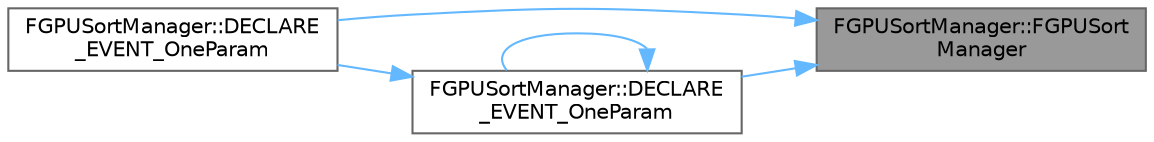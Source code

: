 digraph "FGPUSortManager::FGPUSortManager"
{
 // INTERACTIVE_SVG=YES
 // LATEX_PDF_SIZE
  bgcolor="transparent";
  edge [fontname=Helvetica,fontsize=10,labelfontname=Helvetica,labelfontsize=10];
  node [fontname=Helvetica,fontsize=10,shape=box,height=0.2,width=0.4];
  rankdir="RL";
  Node1 [id="Node000001",label="FGPUSortManager::FGPUSort\lManager",height=0.2,width=0.4,color="gray40", fillcolor="grey60", style="filled", fontcolor="black",tooltip="Creates the sort manager, this is when the settings are configured."];
  Node1 -> Node2 [id="edge1_Node000001_Node000002",dir="back",color="steelblue1",style="solid",tooltip=" "];
  Node2 [id="Node000002",label="FGPUSortManager::DECLARE\l_EVENT_OneParam",height=0.2,width=0.4,color="grey40", fillcolor="white", style="filled",URL="$d0/dbd/classFGPUSortManager.html#aadce643f691f3c8a2cced621ad513a6b",tooltip="Event to register and receive post-postrender notification."];
  Node1 -> Node3 [id="edge2_Node000001_Node000003",dir="back",color="steelblue1",style="solid",tooltip=" "];
  Node3 [id="Node000003",label="FGPUSortManager::DECLARE\l_EVENT_OneParam",height=0.2,width=0.4,color="grey40", fillcolor="white", style="filled",URL="$d0/dbd/classFGPUSortManager.html#a9f008e4860a473b48b508711b251fbd8",tooltip="Event to register and receive post-prerender notification."];
  Node3 -> Node2 [id="edge3_Node000003_Node000002",dir="back",color="steelblue1",style="solid",tooltip=" "];
  Node3 -> Node3 [id="edge4_Node000003_Node000003",dir="back",color="steelblue1",style="solid",tooltip=" "];
}
